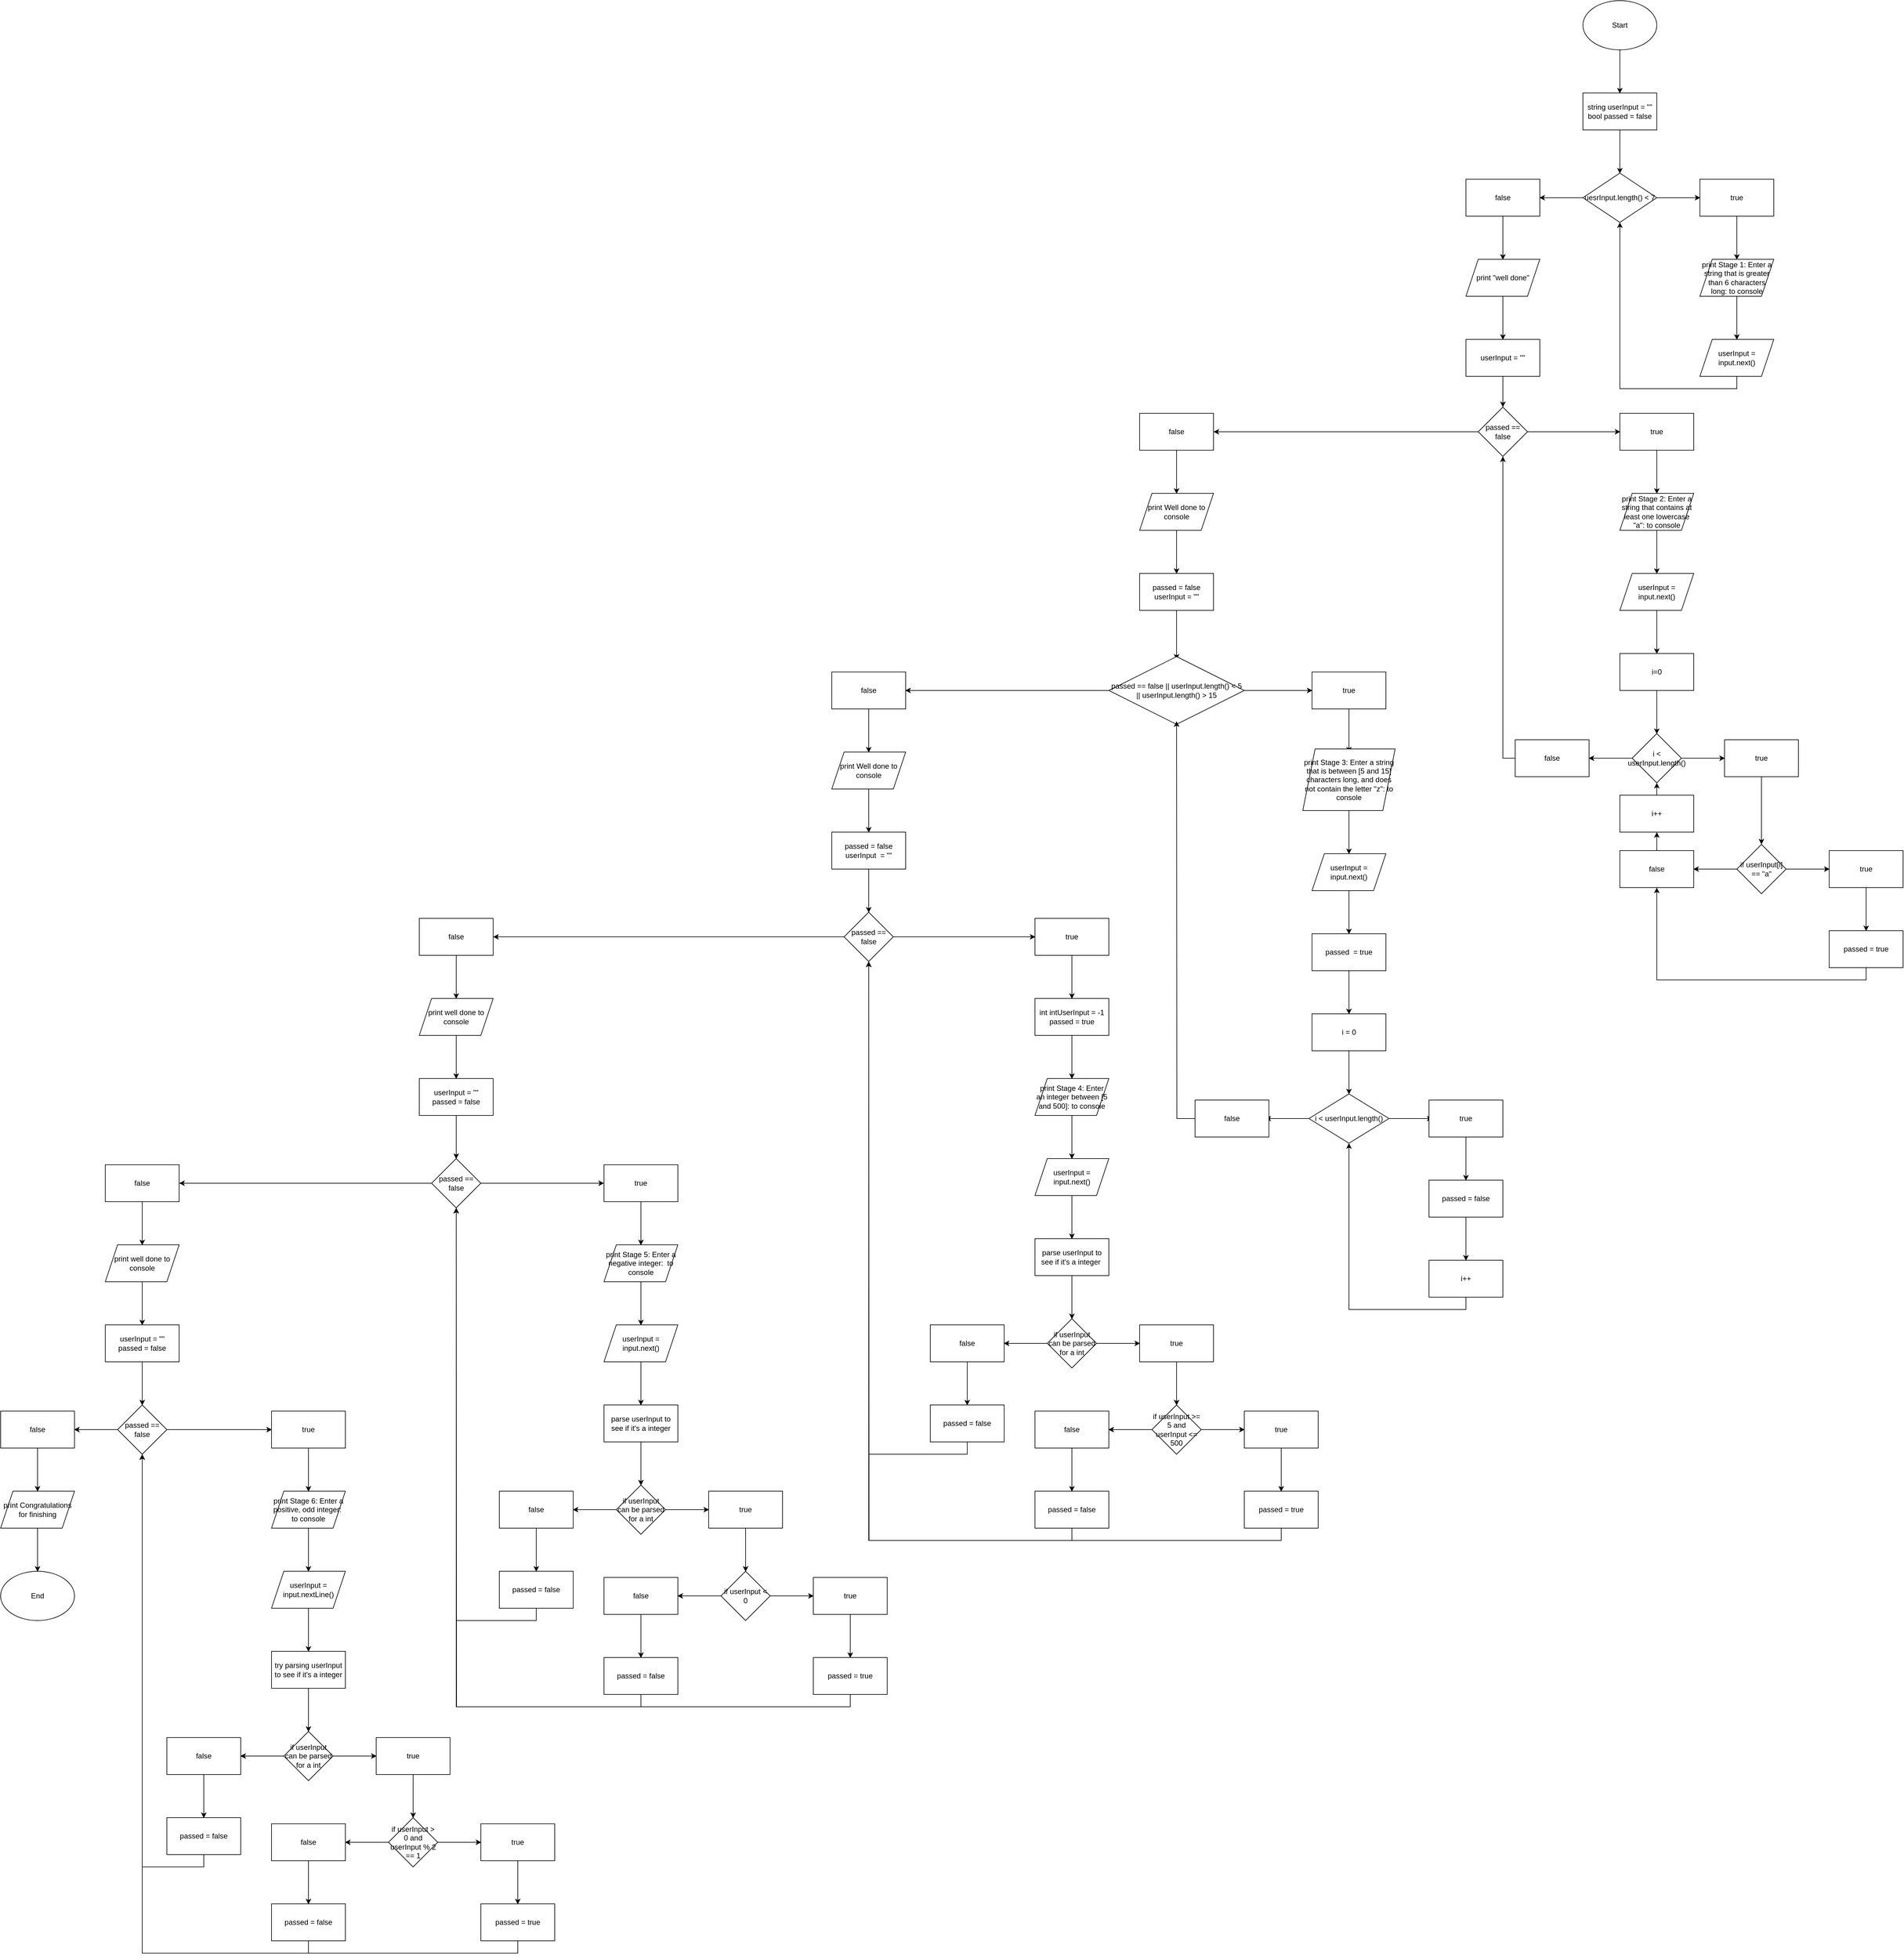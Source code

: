 <mxfile version="21.6.8" type="google">
  <diagram name="Page-1" id="X7CDwgtsH9KzskXE4kwI">
    <mxGraphModel grid="1" page="1" gridSize="10" guides="1" tooltips="1" connect="1" arrows="1" fold="1" pageScale="1" pageWidth="3500" pageHeight="3300" math="0" shadow="0">
      <root>
        <mxCell id="0" />
        <mxCell id="1" parent="0" />
        <mxCell id="1bNX4c8lz899jI4l7512-1" value="Start" style="ellipse;whiteSpace=wrap;html=1;" vertex="1" parent="1">
          <mxGeometry x="2760" width="120" height="80" as="geometry" />
        </mxCell>
        <mxCell id="1bNX4c8lz899jI4l7512-2" value="" style="endArrow=classic;html=1;rounded=0;" edge="1" parent="1" source="1bNX4c8lz899jI4l7512-1">
          <mxGeometry width="50" height="50" relative="1" as="geometry">
            <mxPoint x="2820" y="130" as="sourcePoint" />
            <mxPoint x="2820" y="150.711" as="targetPoint" />
          </mxGeometry>
        </mxCell>
        <mxCell id="1bNX4c8lz899jI4l7512-3" value="string userInput = &quot;&quot;&lt;br&gt;bool passed = false" style="rounded=0;whiteSpace=wrap;html=1;" vertex="1" parent="1">
          <mxGeometry x="2760" y="150" width="120" height="60" as="geometry" />
        </mxCell>
        <mxCell id="1bNX4c8lz899jI4l7512-4" value="" style="endArrow=classic;html=1;rounded=0;" edge="1" parent="1" source="1bNX4c8lz899jI4l7512-3">
          <mxGeometry width="50" height="50" relative="1" as="geometry">
            <mxPoint x="2820" y="260" as="sourcePoint" />
            <mxPoint x="2820" y="280.711" as="targetPoint" />
          </mxGeometry>
        </mxCell>
        <mxCell id="1bNX4c8lz899jI4l7512-5" value="uesrInput.length() &amp;lt; 7" style="rhombus;whiteSpace=wrap;html=1;" vertex="1" parent="1">
          <mxGeometry x="2760" y="280" width="120" height="80" as="geometry" />
        </mxCell>
        <mxCell id="1bNX4c8lz899jI4l7512-6" value="" style="endArrow=classic;html=1;rounded=0;" edge="1" parent="1" source="1bNX4c8lz899jI4l7512-5">
          <mxGeometry width="50" height="50" relative="1" as="geometry">
            <mxPoint x="2880" y="370" as="sourcePoint" />
            <mxPoint x="2950.711" y="320" as="targetPoint" />
          </mxGeometry>
        </mxCell>
        <mxCell id="1bNX4c8lz899jI4l7512-7" value="true" style="rounded=0;whiteSpace=wrap;html=1;" vertex="1" parent="1">
          <mxGeometry x="2950" y="290" width="120" height="60" as="geometry" />
        </mxCell>
        <mxCell id="1bNX4c8lz899jI4l7512-8" value="" style="endArrow=classic;html=1;rounded=0;" edge="1" parent="1" source="1bNX4c8lz899jI4l7512-7">
          <mxGeometry width="50" height="50" relative="1" as="geometry">
            <mxPoint x="3010" y="400" as="sourcePoint" />
            <mxPoint x="3010" y="420.711" as="targetPoint" />
          </mxGeometry>
        </mxCell>
        <mxCell id="1bNX4c8lz899jI4l7512-10" value="print&amp;nbsp;Stage 1: Enter a string that is greater than 6 characters long: to console" style="shape=parallelogram;perimeter=parallelogramPerimeter;whiteSpace=wrap;html=1;fixedSize=1;" vertex="1" parent="1">
          <mxGeometry x="2950" y="420" width="120" height="60" as="geometry" />
        </mxCell>
        <mxCell id="1bNX4c8lz899jI4l7512-11" value="" style="endArrow=classic;html=1;rounded=0;" edge="1" parent="1" source="1bNX4c8lz899jI4l7512-10">
          <mxGeometry width="50" height="50" relative="1" as="geometry">
            <mxPoint x="3010" y="530" as="sourcePoint" />
            <mxPoint x="3010" y="550.711" as="targetPoint" />
          </mxGeometry>
        </mxCell>
        <mxCell id="1bNX4c8lz899jI4l7512-13" style="edgeStyle=orthogonalEdgeStyle;rounded=0;orthogonalLoop=1;jettySize=auto;html=1;exitX=0.5;exitY=1;exitDx=0;exitDy=0;entryX=0.5;entryY=1;entryDx=0;entryDy=0;" edge="1" parent="1" source="1bNX4c8lz899jI4l7512-12" target="1bNX4c8lz899jI4l7512-5">
          <mxGeometry relative="1" as="geometry" />
        </mxCell>
        <mxCell id="1bNX4c8lz899jI4l7512-12" value="userInput = input.next()" style="rounded=0;whiteSpace=wrap;html=1;shape=parallelogram;perimeter=parallelogramPerimeter;fixedSize=1;" vertex="1" parent="1">
          <mxGeometry x="2950" y="550" width="120" height="60" as="geometry" />
        </mxCell>
        <mxCell id="1bNX4c8lz899jI4l7512-14" value="" style="endArrow=classic;html=1;rounded=0;" edge="1" parent="1" source="1bNX4c8lz899jI4l7512-5">
          <mxGeometry width="50" height="50" relative="1" as="geometry">
            <mxPoint x="2689.289" y="370" as="sourcePoint" />
            <mxPoint x="2689.289" y="320" as="targetPoint" />
          </mxGeometry>
        </mxCell>
        <mxCell id="1bNX4c8lz899jI4l7512-15" value="false" style="rounded=0;whiteSpace=wrap;html=1;" vertex="1" parent="1">
          <mxGeometry x="2570" y="290" width="120" height="60" as="geometry" />
        </mxCell>
        <mxCell id="1bNX4c8lz899jI4l7512-16" value="" style="endArrow=classic;html=1;rounded=0;" edge="1" parent="1" source="1bNX4c8lz899jI4l7512-15">
          <mxGeometry width="50" height="50" relative="1" as="geometry">
            <mxPoint x="2630" y="400" as="sourcePoint" />
            <mxPoint x="2630" y="420.711" as="targetPoint" />
          </mxGeometry>
        </mxCell>
        <mxCell id="1bNX4c8lz899jI4l7512-17" value="print &quot;well done&quot;" style="shape=parallelogram;perimeter=parallelogramPerimeter;whiteSpace=wrap;html=1;fixedSize=1;" vertex="1" parent="1">
          <mxGeometry x="2570" y="420" width="120" height="60" as="geometry" />
        </mxCell>
        <mxCell id="1bNX4c8lz899jI4l7512-18" value="" style="endArrow=classic;html=1;rounded=0;entryX=0.5;entryY=0;entryDx=0;entryDy=0;" edge="1" parent="1" target="1bNX4c8lz899jI4l7512-19">
          <mxGeometry width="50" height="50" relative="1" as="geometry">
            <mxPoint x="2630" y="580" as="sourcePoint" />
            <mxPoint x="2630" y="550.711" as="targetPoint" />
          </mxGeometry>
        </mxCell>
        <mxCell id="1bNX4c8lz899jI4l7512-19" value="passed == false" style="rhombus;whiteSpace=wrap;html=1;" vertex="1" parent="1">
          <mxGeometry x="2590" y="660" width="80" height="80" as="geometry" />
        </mxCell>
        <mxCell id="1bNX4c8lz899jI4l7512-20" value="" style="endArrow=classic;html=1;rounded=0;exitX=1;exitY=0.5;exitDx=0;exitDy=0;" edge="1" parent="1" source="1bNX4c8lz899jI4l7512-19">
          <mxGeometry width="50" height="50" relative="1" as="geometry">
            <mxPoint x="2750" y="700" as="sourcePoint" />
            <mxPoint x="2820.711" y="700" as="targetPoint" />
          </mxGeometry>
        </mxCell>
        <mxCell id="1bNX4c8lz899jI4l7512-21" value="true" style="rounded=0;whiteSpace=wrap;html=1;" vertex="1" parent="1">
          <mxGeometry x="2820" y="670" width="120" height="60" as="geometry" />
        </mxCell>
        <mxCell id="1bNX4c8lz899jI4l7512-22" value="" style="endArrow=classic;html=1;rounded=0;" edge="1" parent="1" source="1bNX4c8lz899jI4l7512-21">
          <mxGeometry width="50" height="50" relative="1" as="geometry">
            <mxPoint x="2880" y="780" as="sourcePoint" />
            <mxPoint x="2880" y="800.711" as="targetPoint" />
          </mxGeometry>
        </mxCell>
        <mxCell id="1bNX4c8lz899jI4l7512-23" value="print&amp;nbsp;Stage 2: Enter a string that contains at least one lowercase &quot;a&quot;: to console" style="shape=parallelogram;perimeter=parallelogramPerimeter;whiteSpace=wrap;html=1;fixedSize=1;" vertex="1" parent="1">
          <mxGeometry x="2820" y="800" width="120" height="60" as="geometry" />
        </mxCell>
        <mxCell id="1bNX4c8lz899jI4l7512-24" value="" style="endArrow=classic;html=1;rounded=0;" edge="1" parent="1" source="1bNX4c8lz899jI4l7512-23">
          <mxGeometry width="50" height="50" relative="1" as="geometry">
            <mxPoint x="2880" y="910" as="sourcePoint" />
            <mxPoint x="2880" y="930.711" as="targetPoint" />
          </mxGeometry>
        </mxCell>
        <mxCell id="1bNX4c8lz899jI4l7512-25" value="userInput = input.next()" style="rounded=0;whiteSpace=wrap;html=1;shape=parallelogram;perimeter=parallelogramPerimeter;fixedSize=1;" vertex="1" parent="1">
          <mxGeometry x="2820" y="930" width="120" height="60" as="geometry" />
        </mxCell>
        <mxCell id="1bNX4c8lz899jI4l7512-26" value="" style="endArrow=classic;html=1;rounded=0;" edge="1" parent="1" source="1bNX4c8lz899jI4l7512-25">
          <mxGeometry width="50" height="50" relative="1" as="geometry">
            <mxPoint x="2880" y="1040" as="sourcePoint" />
            <mxPoint x="2880" y="1060.711" as="targetPoint" />
          </mxGeometry>
        </mxCell>
        <mxCell id="1bNX4c8lz899jI4l7512-27" value="i &amp;lt; userInput.length()" style="rhombus;whiteSpace=wrap;html=1;" vertex="1" parent="1">
          <mxGeometry x="2840" y="1190" width="80" height="80" as="geometry" />
        </mxCell>
        <mxCell id="1bNX4c8lz899jI4l7512-28" value="i=0" style="rounded=0;whiteSpace=wrap;html=1;" vertex="1" parent="1">
          <mxGeometry x="2820" y="1060" width="120" height="60" as="geometry" />
        </mxCell>
        <mxCell id="1bNX4c8lz899jI4l7512-30" value="" style="endArrow=classic;html=1;rounded=0;" edge="1" parent="1" source="1bNX4c8lz899jI4l7512-28">
          <mxGeometry width="50" height="50" relative="1" as="geometry">
            <mxPoint x="2880" y="1170" as="sourcePoint" />
            <mxPoint x="2880" y="1190.711" as="targetPoint" />
          </mxGeometry>
        </mxCell>
        <mxCell id="1bNX4c8lz899jI4l7512-31" value="" style="endArrow=classic;html=1;rounded=0;" edge="1" parent="1" source="1bNX4c8lz899jI4l7512-27">
          <mxGeometry width="50" height="50" relative="1" as="geometry">
            <mxPoint x="2920" y="1280" as="sourcePoint" />
            <mxPoint x="2990.711" y="1230" as="targetPoint" />
          </mxGeometry>
        </mxCell>
        <mxCell id="1bNX4c8lz899jI4l7512-32" value="true" style="rounded=0;whiteSpace=wrap;html=1;" vertex="1" parent="1">
          <mxGeometry x="2990" y="1200" width="120" height="60" as="geometry" />
        </mxCell>
        <mxCell id="1bNX4c8lz899jI4l7512-33" value="" style="endArrow=classic;html=1;rounded=0;entryX=0.5;entryY=0;entryDx=0;entryDy=0;" edge="1" parent="1" source="1bNX4c8lz899jI4l7512-32" target="1bNX4c8lz899jI4l7512-34">
          <mxGeometry width="50" height="50" relative="1" as="geometry">
            <mxPoint x="3050" y="1310" as="sourcePoint" />
            <mxPoint x="3050" y="1330.711" as="targetPoint" />
          </mxGeometry>
        </mxCell>
        <mxCell id="1bNX4c8lz899jI4l7512-34" value="if userInput[i] == &quot;a&quot;" style="rhombus;whiteSpace=wrap;html=1;" vertex="1" parent="1">
          <mxGeometry x="3010" y="1370" width="80" height="80" as="geometry" />
        </mxCell>
        <mxCell id="1bNX4c8lz899jI4l7512-35" value="" style="endArrow=classic;html=1;rounded=0;" edge="1" parent="1" source="1bNX4c8lz899jI4l7512-34">
          <mxGeometry width="50" height="50" relative="1" as="geometry">
            <mxPoint x="3090" y="1460" as="sourcePoint" />
            <mxPoint x="3160.711" y="1410" as="targetPoint" />
          </mxGeometry>
        </mxCell>
        <mxCell id="1bNX4c8lz899jI4l7512-36" value="true" style="rounded=0;whiteSpace=wrap;html=1;" vertex="1" parent="1">
          <mxGeometry x="3160" y="1380" width="120" height="60" as="geometry" />
        </mxCell>
        <mxCell id="1bNX4c8lz899jI4l7512-37" value="" style="endArrow=classic;html=1;rounded=0;" edge="1" parent="1" source="1bNX4c8lz899jI4l7512-36">
          <mxGeometry width="50" height="50" relative="1" as="geometry">
            <mxPoint x="3220" y="1490" as="sourcePoint" />
            <mxPoint x="3220" y="1510.711" as="targetPoint" />
          </mxGeometry>
        </mxCell>
        <mxCell id="1bNX4c8lz899jI4l7512-44" style="edgeStyle=orthogonalEdgeStyle;rounded=0;orthogonalLoop=1;jettySize=auto;html=1;exitX=0.5;exitY=1;exitDx=0;exitDy=0;entryX=0.5;entryY=1;entryDx=0;entryDy=0;" edge="1" parent="1" source="1bNX4c8lz899jI4l7512-38" target="1bNX4c8lz899jI4l7512-40">
          <mxGeometry relative="1" as="geometry" />
        </mxCell>
        <mxCell id="1bNX4c8lz899jI4l7512-38" value="passed = true" style="rounded=0;whiteSpace=wrap;html=1;" vertex="1" parent="1">
          <mxGeometry x="3160" y="1510" width="120" height="60" as="geometry" />
        </mxCell>
        <mxCell id="1bNX4c8lz899jI4l7512-39" value="" style="endArrow=classic;html=1;rounded=0;" edge="1" parent="1" source="1bNX4c8lz899jI4l7512-34">
          <mxGeometry width="50" height="50" relative="1" as="geometry">
            <mxPoint x="2939.289" y="1460" as="sourcePoint" />
            <mxPoint x="2939.289" y="1410" as="targetPoint" />
          </mxGeometry>
        </mxCell>
        <mxCell id="1bNX4c8lz899jI4l7512-42" style="edgeStyle=orthogonalEdgeStyle;rounded=0;orthogonalLoop=1;jettySize=auto;html=1;exitX=0.5;exitY=0;exitDx=0;exitDy=0;entryX=0.5;entryY=1;entryDx=0;entryDy=0;" edge="1" parent="1" source="1bNX4c8lz899jI4l7512-40" target="1bNX4c8lz899jI4l7512-41">
          <mxGeometry relative="1" as="geometry">
            <mxPoint x="2880" y="1360" as="targetPoint" />
          </mxGeometry>
        </mxCell>
        <mxCell id="1bNX4c8lz899jI4l7512-40" value="false" style="rounded=0;whiteSpace=wrap;html=1;" vertex="1" parent="1">
          <mxGeometry x="2820" y="1380" width="120" height="60" as="geometry" />
        </mxCell>
        <mxCell id="1bNX4c8lz899jI4l7512-43" style="edgeStyle=orthogonalEdgeStyle;rounded=0;orthogonalLoop=1;jettySize=auto;html=1;exitX=0.5;exitY=0;exitDx=0;exitDy=0;entryX=0.5;entryY=1;entryDx=0;entryDy=0;" edge="1" parent="1" source="1bNX4c8lz899jI4l7512-41" target="1bNX4c8lz899jI4l7512-27">
          <mxGeometry relative="1" as="geometry" />
        </mxCell>
        <mxCell id="1bNX4c8lz899jI4l7512-41" value="i++" style="rounded=0;whiteSpace=wrap;html=1;" vertex="1" parent="1">
          <mxGeometry x="2820" y="1290" width="120" height="60" as="geometry" />
        </mxCell>
        <mxCell id="1bNX4c8lz899jI4l7512-45" value="" style="endArrow=classic;html=1;rounded=0;" edge="1" parent="1" source="1bNX4c8lz899jI4l7512-27">
          <mxGeometry width="50" height="50" relative="1" as="geometry">
            <mxPoint x="2769.289" y="1280" as="sourcePoint" />
            <mxPoint x="2769.289" y="1230" as="targetPoint" />
          </mxGeometry>
        </mxCell>
        <mxCell id="1bNX4c8lz899jI4l7512-47" style="edgeStyle=orthogonalEdgeStyle;rounded=0;orthogonalLoop=1;jettySize=auto;html=1;exitX=0;exitY=0.5;exitDx=0;exitDy=0;entryX=0.5;entryY=1;entryDx=0;entryDy=0;" edge="1" parent="1" source="1bNX4c8lz899jI4l7512-46" target="1bNX4c8lz899jI4l7512-19">
          <mxGeometry relative="1" as="geometry" />
        </mxCell>
        <mxCell id="1bNX4c8lz899jI4l7512-46" value="false" style="rounded=0;whiteSpace=wrap;html=1;" vertex="1" parent="1">
          <mxGeometry x="2650" y="1200" width="120" height="60" as="geometry" />
        </mxCell>
        <mxCell id="1bNX4c8lz899jI4l7512-48" value="" style="endArrow=classic;html=1;rounded=0;entryX=1;entryY=0.5;entryDx=0;entryDy=0;" edge="1" parent="1" source="1bNX4c8lz899jI4l7512-19" target="1bNX4c8lz899jI4l7512-49">
          <mxGeometry width="50" height="50" relative="1" as="geometry">
            <mxPoint x="2519.289" y="750" as="sourcePoint" />
            <mxPoint x="2519.289" y="700" as="targetPoint" />
          </mxGeometry>
        </mxCell>
        <mxCell id="1bNX4c8lz899jI4l7512-49" value="false" style="rounded=0;whiteSpace=wrap;html=1;" vertex="1" parent="1">
          <mxGeometry x="2040" y="670" width="120" height="60" as="geometry" />
        </mxCell>
        <mxCell id="1bNX4c8lz899jI4l7512-50" value="" style="endArrow=classic;html=1;rounded=0;" edge="1" parent="1" source="1bNX4c8lz899jI4l7512-49">
          <mxGeometry width="50" height="50" relative="1" as="geometry">
            <mxPoint x="2100" y="780" as="sourcePoint" />
            <mxPoint x="2100" y="800.711" as="targetPoint" />
          </mxGeometry>
        </mxCell>
        <mxCell id="1bNX4c8lz899jI4l7512-51" value="print Well done to console" style="shape=parallelogram;perimeter=parallelogramPerimeter;whiteSpace=wrap;html=1;fixedSize=1;" vertex="1" parent="1">
          <mxGeometry x="2040" y="800" width="120" height="60" as="geometry" />
        </mxCell>
        <mxCell id="1bNX4c8lz899jI4l7512-53" value="" style="endArrow=classic;html=1;rounded=0;" edge="1" parent="1" source="1bNX4c8lz899jI4l7512-51">
          <mxGeometry width="50" height="50" relative="1" as="geometry">
            <mxPoint x="2100" y="910" as="sourcePoint" />
            <mxPoint x="2100" y="930.711" as="targetPoint" />
          </mxGeometry>
        </mxCell>
        <mxCell id="1bNX4c8lz899jI4l7512-54" value="passed = false&lt;br&gt;userInput = &quot;&quot;" style="rounded=0;whiteSpace=wrap;html=1;" vertex="1" parent="1">
          <mxGeometry x="2040" y="930" width="120" height="60" as="geometry" />
        </mxCell>
        <mxCell id="1bNX4c8lz899jI4l7512-58" value="" style="endArrow=classic;html=1;rounded=0;" edge="1" parent="1" source="1bNX4c8lz899jI4l7512-17">
          <mxGeometry width="50" height="50" relative="1" as="geometry">
            <mxPoint x="2630" y="530" as="sourcePoint" />
            <mxPoint x="2630" y="550.711" as="targetPoint" />
          </mxGeometry>
        </mxCell>
        <mxCell id="1bNX4c8lz899jI4l7512-59" value="userInput = &quot;&quot;" style="rounded=0;whiteSpace=wrap;html=1;" vertex="1" parent="1">
          <mxGeometry x="2570" y="550" width="120" height="60" as="geometry" />
        </mxCell>
        <mxCell id="1bNX4c8lz899jI4l7512-61" value="" style="endArrow=classic;html=1;rounded=0;entryX=0.5;entryY=0.045;entryDx=0;entryDy=0;entryPerimeter=0;" edge="1" parent="1" source="1bNX4c8lz899jI4l7512-54" target="1bNX4c8lz899jI4l7512-62">
          <mxGeometry width="50" height="50" relative="1" as="geometry">
            <mxPoint x="2100" y="1040" as="sourcePoint" />
            <mxPoint x="2100" y="1060.711" as="targetPoint" />
          </mxGeometry>
        </mxCell>
        <mxCell id="1bNX4c8lz899jI4l7512-62" value="passed == false || userInput.length() &amp;lt; 5 || userInput.length() &amp;gt; 15" style="rhombus;whiteSpace=wrap;html=1;" vertex="1" parent="1">
          <mxGeometry x="1990" y="1065" width="220" height="110" as="geometry" />
        </mxCell>
        <mxCell id="1bNX4c8lz899jI4l7512-63" value="" style="endArrow=classic;html=1;rounded=0;" edge="1" parent="1">
          <mxGeometry width="50" height="50" relative="1" as="geometry">
            <mxPoint x="2210" y="1120" as="sourcePoint" />
            <mxPoint x="2320.711" y="1120" as="targetPoint" />
          </mxGeometry>
        </mxCell>
        <mxCell id="1bNX4c8lz899jI4l7512-64" value="true" style="rounded=0;whiteSpace=wrap;html=1;" vertex="1" parent="1">
          <mxGeometry x="2320" y="1090" width="120" height="60" as="geometry" />
        </mxCell>
        <mxCell id="1bNX4c8lz899jI4l7512-66" value="" style="endArrow=classic;html=1;rounded=0;" edge="1" parent="1" source="1bNX4c8lz899jI4l7512-64">
          <mxGeometry width="50" height="50" relative="1" as="geometry">
            <mxPoint x="2380" y="1200" as="sourcePoint" />
            <mxPoint x="2380" y="1220.711" as="targetPoint" />
          </mxGeometry>
        </mxCell>
        <mxCell id="1bNX4c8lz899jI4l7512-67" value="print&amp;nbsp;Stage 3: Enter a string that is between [5 and 15] characters long, and does not contain the letter &quot;z&quot;: to console" style="shape=parallelogram;perimeter=parallelogramPerimeter;whiteSpace=wrap;html=1;fixedSize=1;" vertex="1" parent="1">
          <mxGeometry x="2305" y="1215" width="150" height="100" as="geometry" />
        </mxCell>
        <mxCell id="1bNX4c8lz899jI4l7512-68" value="" style="endArrow=classic;html=1;rounded=0;" edge="1" parent="1" source="1bNX4c8lz899jI4l7512-67">
          <mxGeometry width="50" height="50" relative="1" as="geometry">
            <mxPoint x="2380" y="1365" as="sourcePoint" />
            <mxPoint x="2380" y="1385.711" as="targetPoint" />
          </mxGeometry>
        </mxCell>
        <mxCell id="1bNX4c8lz899jI4l7512-70" value="userInput = input.next()" style="shape=parallelogram;perimeter=parallelogramPerimeter;whiteSpace=wrap;html=1;fixedSize=1;" vertex="1" parent="1">
          <mxGeometry x="2320" y="1385" width="120" height="60" as="geometry" />
        </mxCell>
        <mxCell id="1bNX4c8lz899jI4l7512-71" value="" style="endArrow=classic;html=1;rounded=0;" edge="1" parent="1" source="1bNX4c8lz899jI4l7512-70">
          <mxGeometry width="50" height="50" relative="1" as="geometry">
            <mxPoint x="2380" y="1495" as="sourcePoint" />
            <mxPoint x="2380" y="1515.711" as="targetPoint" />
          </mxGeometry>
        </mxCell>
        <mxCell id="1bNX4c8lz899jI4l7512-72" value="i = 0" style="rounded=0;whiteSpace=wrap;html=1;" vertex="1" parent="1">
          <mxGeometry x="2320" y="1645" width="120" height="60" as="geometry" />
        </mxCell>
        <mxCell id="1bNX4c8lz899jI4l7512-73" value="" style="endArrow=classic;html=1;rounded=0;" edge="1" parent="1" source="1bNX4c8lz899jI4l7512-72">
          <mxGeometry width="50" height="50" relative="1" as="geometry">
            <mxPoint x="2380" y="1755" as="sourcePoint" />
            <mxPoint x="2380" y="1775.711" as="targetPoint" />
          </mxGeometry>
        </mxCell>
        <mxCell id="1bNX4c8lz899jI4l7512-74" value="i &amp;lt; userInput.length()" style="rhombus;whiteSpace=wrap;html=1;" vertex="1" parent="1">
          <mxGeometry x="2315" y="1775" width="130" height="80" as="geometry" />
        </mxCell>
        <mxCell id="1bNX4c8lz899jI4l7512-75" value="passed&amp;nbsp; = true" style="rounded=0;whiteSpace=wrap;html=1;" vertex="1" parent="1">
          <mxGeometry x="2320" y="1515" width="120" height="60" as="geometry" />
        </mxCell>
        <mxCell id="1bNX4c8lz899jI4l7512-76" value="" style="endArrow=classic;html=1;rounded=0;" edge="1" parent="1" source="1bNX4c8lz899jI4l7512-75">
          <mxGeometry width="50" height="50" relative="1" as="geometry">
            <mxPoint x="2380" y="1625" as="sourcePoint" />
            <mxPoint x="2380" y="1645.711" as="targetPoint" />
          </mxGeometry>
        </mxCell>
        <mxCell id="1bNX4c8lz899jI4l7512-77" value="" style="endArrow=classic;html=1;rounded=0;" edge="1" parent="1" source="1bNX4c8lz899jI4l7512-74">
          <mxGeometry width="50" height="50" relative="1" as="geometry">
            <mxPoint x="2445" y="1865" as="sourcePoint" />
            <mxPoint x="2515.711" y="1815" as="targetPoint" />
          </mxGeometry>
        </mxCell>
        <mxCell id="1bNX4c8lz899jI4l7512-78" value="true" style="rounded=0;whiteSpace=wrap;html=1;" vertex="1" parent="1">
          <mxGeometry x="2510" y="1785" width="120" height="60" as="geometry" />
        </mxCell>
        <mxCell id="1bNX4c8lz899jI4l7512-79" value="" style="endArrow=classic;html=1;rounded=0;" edge="1" parent="1" source="1bNX4c8lz899jI4l7512-78">
          <mxGeometry width="50" height="50" relative="1" as="geometry">
            <mxPoint x="2570" y="1895" as="sourcePoint" />
            <mxPoint x="2570" y="1915.711" as="targetPoint" />
          </mxGeometry>
        </mxCell>
        <mxCell id="1bNX4c8lz899jI4l7512-80" value="passed = false" style="rounded=0;whiteSpace=wrap;html=1;" vertex="1" parent="1">
          <mxGeometry x="2510" y="1915" width="120" height="60" as="geometry" />
        </mxCell>
        <mxCell id="1bNX4c8lz899jI4l7512-81" value="" style="endArrow=classic;html=1;rounded=0;" edge="1" parent="1" source="1bNX4c8lz899jI4l7512-80">
          <mxGeometry width="50" height="50" relative="1" as="geometry">
            <mxPoint x="2570" y="2025" as="sourcePoint" />
            <mxPoint x="2570" y="2045.711" as="targetPoint" />
          </mxGeometry>
        </mxCell>
        <mxCell id="1bNX4c8lz899jI4l7512-83" style="edgeStyle=orthogonalEdgeStyle;rounded=0;orthogonalLoop=1;jettySize=auto;html=1;exitX=0.5;exitY=1;exitDx=0;exitDy=0;entryX=0.5;entryY=1;entryDx=0;entryDy=0;" edge="1" parent="1" source="1bNX4c8lz899jI4l7512-82" target="1bNX4c8lz899jI4l7512-74">
          <mxGeometry relative="1" as="geometry" />
        </mxCell>
        <mxCell id="1bNX4c8lz899jI4l7512-82" value="i++" style="rounded=0;whiteSpace=wrap;html=1;" vertex="1" parent="1">
          <mxGeometry x="2510" y="2045" width="120" height="60" as="geometry" />
        </mxCell>
        <mxCell id="1bNX4c8lz899jI4l7512-84" value="" style="endArrow=classic;html=1;rounded=0;" edge="1" parent="1" source="1bNX4c8lz899jI4l7512-74">
          <mxGeometry width="50" height="50" relative="1" as="geometry">
            <mxPoint x="2244.289" y="1865" as="sourcePoint" />
            <mxPoint x="2244.289" y="1815" as="targetPoint" />
          </mxGeometry>
        </mxCell>
        <mxCell id="1bNX4c8lz899jI4l7512-87" style="edgeStyle=orthogonalEdgeStyle;rounded=0;orthogonalLoop=1;jettySize=auto;html=1;exitX=0;exitY=0.5;exitDx=0;exitDy=0;entryX=0.5;entryY=1;entryDx=0;entryDy=0;" edge="1" parent="1" source="1bNX4c8lz899jI4l7512-85">
          <mxGeometry relative="1" as="geometry">
            <mxPoint x="2100" y="1170" as="targetPoint" />
          </mxGeometry>
        </mxCell>
        <mxCell id="1bNX4c8lz899jI4l7512-85" value="false" style="rounded=0;whiteSpace=wrap;html=1;" vertex="1" parent="1">
          <mxGeometry x="2130" y="1785" width="120" height="60" as="geometry" />
        </mxCell>
        <mxCell id="1bNX4c8lz899jI4l7512-88" value="" style="endArrow=classic;html=1;rounded=0;exitX=0;exitY=0.5;exitDx=0;exitDy=0;" edge="1" parent="1" source="1bNX4c8lz899jI4l7512-62">
          <mxGeometry width="50" height="50" relative="1" as="geometry">
            <mxPoint x="1790" y="1120" as="sourcePoint" />
            <mxPoint x="1659.289" y="1120" as="targetPoint" />
          </mxGeometry>
        </mxCell>
        <mxCell id="1bNX4c8lz899jI4l7512-89" value="false" style="rounded=0;whiteSpace=wrap;html=1;" vertex="1" parent="1">
          <mxGeometry x="1540" y="1090" width="120" height="60" as="geometry" />
        </mxCell>
        <mxCell id="1bNX4c8lz899jI4l7512-90" value="" style="endArrow=classic;html=1;rounded=0;" edge="1" parent="1" source="1bNX4c8lz899jI4l7512-89">
          <mxGeometry width="50" height="50" relative="1" as="geometry">
            <mxPoint x="1600" y="1200" as="sourcePoint" />
            <mxPoint x="1600" y="1220.711" as="targetPoint" />
          </mxGeometry>
        </mxCell>
        <mxCell id="1bNX4c8lz899jI4l7512-91" value="print Well done to console" style="rounded=0;whiteSpace=wrap;html=1;shape=parallelogram;perimeter=parallelogramPerimeter;fixedSize=1;" vertex="1" parent="1">
          <mxGeometry x="1540" y="1220" width="120" height="60" as="geometry" />
        </mxCell>
        <mxCell id="1bNX4c8lz899jI4l7512-92" value="" style="endArrow=classic;html=1;rounded=0;" edge="1" parent="1" source="1bNX4c8lz899jI4l7512-91">
          <mxGeometry width="50" height="50" relative="1" as="geometry">
            <mxPoint x="1600" y="1330" as="sourcePoint" />
            <mxPoint x="1600" y="1350.711" as="targetPoint" />
          </mxGeometry>
        </mxCell>
        <mxCell id="1bNX4c8lz899jI4l7512-93" value="passed = false&lt;br&gt;userInput&amp;nbsp; = &quot;&quot;" style="rounded=0;whiteSpace=wrap;html=1;" vertex="1" parent="1">
          <mxGeometry x="1540" y="1350" width="120" height="60" as="geometry" />
        </mxCell>
        <mxCell id="1bNX4c8lz899jI4l7512-94" value="" style="endArrow=classic;html=1;rounded=0;" edge="1" parent="1" source="1bNX4c8lz899jI4l7512-93">
          <mxGeometry width="50" height="50" relative="1" as="geometry">
            <mxPoint x="1600" y="1460" as="sourcePoint" />
            <mxPoint x="1600" y="1480.711" as="targetPoint" />
          </mxGeometry>
        </mxCell>
        <mxCell id="1bNX4c8lz899jI4l7512-95" value="passed == false" style="rhombus;whiteSpace=wrap;html=1;" vertex="1" parent="1">
          <mxGeometry x="1560" y="1480" width="80" height="80" as="geometry" />
        </mxCell>
        <mxCell id="1bNX4c8lz899jI4l7512-96" value="" style="endArrow=classic;html=1;rounded=0;exitX=1;exitY=0.5;exitDx=0;exitDy=0;" edge="1" parent="1" source="1bNX4c8lz899jI4l7512-95">
          <mxGeometry width="50" height="50" relative="1" as="geometry">
            <mxPoint x="1800" y="1520" as="sourcePoint" />
            <mxPoint x="1870.711" y="1520" as="targetPoint" />
          </mxGeometry>
        </mxCell>
        <mxCell id="1bNX4c8lz899jI4l7512-97" value="true" style="rounded=0;whiteSpace=wrap;html=1;" vertex="1" parent="1">
          <mxGeometry x="1870" y="1490" width="120" height="60" as="geometry" />
        </mxCell>
        <mxCell id="1bNX4c8lz899jI4l7512-98" value="" style="endArrow=classic;html=1;rounded=0;" edge="1" parent="1" source="1bNX4c8lz899jI4l7512-97">
          <mxGeometry width="50" height="50" relative="1" as="geometry">
            <mxPoint x="1930" y="1600" as="sourcePoint" />
            <mxPoint x="1930" y="1620.711" as="targetPoint" />
          </mxGeometry>
        </mxCell>
        <mxCell id="1bNX4c8lz899jI4l7512-99" value="int intUserInput = -1&lt;br&gt;passed = true" style="rounded=0;whiteSpace=wrap;html=1;" vertex="1" parent="1">
          <mxGeometry x="1870" y="1620" width="120" height="60" as="geometry" />
        </mxCell>
        <mxCell id="1bNX4c8lz899jI4l7512-101" value="" style="endArrow=classic;html=1;rounded=0;" edge="1" parent="1" source="1bNX4c8lz899jI4l7512-99">
          <mxGeometry width="50" height="50" relative="1" as="geometry">
            <mxPoint x="1930" y="1730" as="sourcePoint" />
            <mxPoint x="1930" y="1750.711" as="targetPoint" />
          </mxGeometry>
        </mxCell>
        <mxCell id="1bNX4c8lz899jI4l7512-103" value="print&amp;nbsp;Stage 4: Enter an integer between [5 and 500]: to console" style="shape=parallelogram;perimeter=parallelogramPerimeter;whiteSpace=wrap;html=1;fixedSize=1;" vertex="1" parent="1">
          <mxGeometry x="1870" y="1750" width="120" height="60" as="geometry" />
        </mxCell>
        <mxCell id="1bNX4c8lz899jI4l7512-105" value="" style="endArrow=classic;html=1;rounded=0;" edge="1" parent="1" source="1bNX4c8lz899jI4l7512-103">
          <mxGeometry width="50" height="50" relative="1" as="geometry">
            <mxPoint x="1930" y="1860" as="sourcePoint" />
            <mxPoint x="1930" y="1880.711" as="targetPoint" />
          </mxGeometry>
        </mxCell>
        <mxCell id="1bNX4c8lz899jI4l7512-106" value="userInput = input.next()" style="shape=parallelogram;perimeter=parallelogramPerimeter;whiteSpace=wrap;html=1;fixedSize=1;" vertex="1" parent="1">
          <mxGeometry x="1870" y="1880" width="120" height="60" as="geometry" />
        </mxCell>
        <mxCell id="1bNX4c8lz899jI4l7512-107" value="" style="endArrow=classic;html=1;rounded=0;" edge="1" parent="1" source="1bNX4c8lz899jI4l7512-106">
          <mxGeometry width="50" height="50" relative="1" as="geometry">
            <mxPoint x="1930" y="1990" as="sourcePoint" />
            <mxPoint x="1930" y="2010.711" as="targetPoint" />
          </mxGeometry>
        </mxCell>
        <mxCell id="1bNX4c8lz899jI4l7512-108" value="parse userInput to see if it&#39;s a integer&amp;nbsp;" style="rounded=0;whiteSpace=wrap;html=1;" vertex="1" parent="1">
          <mxGeometry x="1870" y="2010" width="120" height="60" as="geometry" />
        </mxCell>
        <mxCell id="1bNX4c8lz899jI4l7512-109" value="" style="endArrow=classic;html=1;rounded=0;" edge="1" parent="1" source="1bNX4c8lz899jI4l7512-108">
          <mxGeometry width="50" height="50" relative="1" as="geometry">
            <mxPoint x="1930" y="2120" as="sourcePoint" />
            <mxPoint x="1930" y="2140.711" as="targetPoint" />
          </mxGeometry>
        </mxCell>
        <mxCell id="1bNX4c8lz899jI4l7512-110" value="if userInput can be parsed for a int" style="rhombus;whiteSpace=wrap;html=1;" vertex="1" parent="1">
          <mxGeometry x="1890" y="2140" width="80" height="80" as="geometry" />
        </mxCell>
        <mxCell id="1bNX4c8lz899jI4l7512-111" value="" style="endArrow=classic;html=1;rounded=0;" edge="1" parent="1" source="1bNX4c8lz899jI4l7512-110">
          <mxGeometry width="50" height="50" relative="1" as="geometry">
            <mxPoint x="1970" y="2230" as="sourcePoint" />
            <mxPoint x="2040.711" y="2180" as="targetPoint" />
          </mxGeometry>
        </mxCell>
        <mxCell id="1bNX4c8lz899jI4l7512-112" value="true" style="rounded=0;whiteSpace=wrap;html=1;" vertex="1" parent="1">
          <mxGeometry x="2040" y="2150" width="120" height="60" as="geometry" />
        </mxCell>
        <mxCell id="1bNX4c8lz899jI4l7512-113" value="" style="endArrow=classic;html=1;rounded=0;" edge="1" parent="1" source="1bNX4c8lz899jI4l7512-110">
          <mxGeometry width="50" height="50" relative="1" as="geometry">
            <mxPoint x="1819.289" y="2230" as="sourcePoint" />
            <mxPoint x="1819.289" y="2180" as="targetPoint" />
          </mxGeometry>
        </mxCell>
        <mxCell id="1bNX4c8lz899jI4l7512-114" value="false" style="rounded=0;whiteSpace=wrap;html=1;" vertex="1" parent="1">
          <mxGeometry x="1700" y="2150" width="120" height="60" as="geometry" />
        </mxCell>
        <mxCell id="1bNX4c8lz899jI4l7512-115" value="" style="endArrow=classic;html=1;rounded=0;" edge="1" parent="1" source="1bNX4c8lz899jI4l7512-112">
          <mxGeometry width="50" height="50" relative="1" as="geometry">
            <mxPoint x="2100" y="2260" as="sourcePoint" />
            <mxPoint x="2100" y="2280.711" as="targetPoint" />
          </mxGeometry>
        </mxCell>
        <mxCell id="1bNX4c8lz899jI4l7512-116" value="if userInput &amp;gt;= 5 and userInput &amp;lt;= 500" style="rhombus;whiteSpace=wrap;html=1;" vertex="1" parent="1">
          <mxGeometry x="2060" y="2280" width="80" height="80" as="geometry" />
        </mxCell>
        <mxCell id="1bNX4c8lz899jI4l7512-117" value="" style="endArrow=classic;html=1;rounded=0;" edge="1" parent="1" source="1bNX4c8lz899jI4l7512-116">
          <mxGeometry width="50" height="50" relative="1" as="geometry">
            <mxPoint x="2140" y="2370" as="sourcePoint" />
            <mxPoint x="2210.711" y="2320" as="targetPoint" />
          </mxGeometry>
        </mxCell>
        <mxCell id="1bNX4c8lz899jI4l7512-118" value="" style="endArrow=classic;html=1;rounded=0;" edge="1" parent="1" source="1bNX4c8lz899jI4l7512-116">
          <mxGeometry width="50" height="50" relative="1" as="geometry">
            <mxPoint x="1989.289" y="2370" as="sourcePoint" />
            <mxPoint x="1989.289" y="2320" as="targetPoint" />
          </mxGeometry>
        </mxCell>
        <mxCell id="1bNX4c8lz899jI4l7512-119" value="false" style="rounded=0;whiteSpace=wrap;html=1;" vertex="1" parent="1">
          <mxGeometry x="1870" y="2290" width="120" height="60" as="geometry" />
        </mxCell>
        <mxCell id="1bNX4c8lz899jI4l7512-120" value="true" style="rounded=0;whiteSpace=wrap;html=1;" vertex="1" parent="1">
          <mxGeometry x="2210" y="2290" width="120" height="60" as="geometry" />
        </mxCell>
        <mxCell id="1bNX4c8lz899jI4l7512-121" value="" style="endArrow=classic;html=1;rounded=0;" edge="1" parent="1" source="1bNX4c8lz899jI4l7512-120">
          <mxGeometry width="50" height="50" relative="1" as="geometry">
            <mxPoint x="2270" y="2400" as="sourcePoint" />
            <mxPoint x="2270" y="2420.711" as="targetPoint" />
          </mxGeometry>
        </mxCell>
        <mxCell id="1bNX4c8lz899jI4l7512-122" value="" style="endArrow=classic;html=1;rounded=0;" edge="1" parent="1" source="1bNX4c8lz899jI4l7512-119">
          <mxGeometry width="50" height="50" relative="1" as="geometry">
            <mxPoint x="1930" y="2400" as="sourcePoint" />
            <mxPoint x="1930" y="2420.711" as="targetPoint" />
          </mxGeometry>
        </mxCell>
        <mxCell id="1bNX4c8lz899jI4l7512-129" style="edgeStyle=orthogonalEdgeStyle;rounded=0;orthogonalLoop=1;jettySize=auto;html=1;exitX=0.5;exitY=1;exitDx=0;exitDy=0;entryX=0.5;entryY=1;entryDx=0;entryDy=0;" edge="1" parent="1" source="1bNX4c8lz899jI4l7512-123" target="1bNX4c8lz899jI4l7512-95">
          <mxGeometry relative="1" as="geometry" />
        </mxCell>
        <mxCell id="1bNX4c8lz899jI4l7512-123" value="passed = true" style="rounded=0;whiteSpace=wrap;html=1;" vertex="1" parent="1">
          <mxGeometry x="2210" y="2420" width="120" height="60" as="geometry" />
        </mxCell>
        <mxCell id="1bNX4c8lz899jI4l7512-128" style="edgeStyle=orthogonalEdgeStyle;rounded=0;orthogonalLoop=1;jettySize=auto;html=1;exitX=0.5;exitY=1;exitDx=0;exitDy=0;" edge="1" parent="1" source="1bNX4c8lz899jI4l7512-125">
          <mxGeometry relative="1" as="geometry">
            <mxPoint x="1600" y="1560" as="targetPoint" />
          </mxGeometry>
        </mxCell>
        <mxCell id="1bNX4c8lz899jI4l7512-125" value="passed = false" style="rounded=0;whiteSpace=wrap;html=1;" vertex="1" parent="1">
          <mxGeometry x="1870" y="2420" width="120" height="60" as="geometry" />
        </mxCell>
        <mxCell id="1bNX4c8lz899jI4l7512-130" value="" style="endArrow=classic;html=1;rounded=0;" edge="1" parent="1" source="1bNX4c8lz899jI4l7512-114">
          <mxGeometry width="50" height="50" relative="1" as="geometry">
            <mxPoint x="1760" y="2260" as="sourcePoint" />
            <mxPoint x="1760" y="2280.711" as="targetPoint" />
          </mxGeometry>
        </mxCell>
        <mxCell id="1bNX4c8lz899jI4l7512-132" style="edgeStyle=orthogonalEdgeStyle;rounded=0;orthogonalLoop=1;jettySize=auto;html=1;exitX=0.5;exitY=1;exitDx=0;exitDy=0;entryX=0.5;entryY=1;entryDx=0;entryDy=0;" edge="1" parent="1" source="1bNX4c8lz899jI4l7512-131" target="1bNX4c8lz899jI4l7512-95">
          <mxGeometry relative="1" as="geometry" />
        </mxCell>
        <mxCell id="1bNX4c8lz899jI4l7512-131" value="passed = false" style="rounded=0;whiteSpace=wrap;html=1;" vertex="1" parent="1">
          <mxGeometry x="1700" y="2280" width="120" height="60" as="geometry" />
        </mxCell>
        <mxCell id="1bNX4c8lz899jI4l7512-133" value="" style="endArrow=classic;html=1;rounded=0;entryX=1;entryY=0.5;entryDx=0;entryDy=0;" edge="1" parent="1" source="1bNX4c8lz899jI4l7512-95" target="1bNX4c8lz899jI4l7512-134">
          <mxGeometry width="50" height="50" relative="1" as="geometry">
            <mxPoint x="1489.289" y="1570" as="sourcePoint" />
            <mxPoint x="1489.289" y="1520" as="targetPoint" />
          </mxGeometry>
        </mxCell>
        <mxCell id="1bNX4c8lz899jI4l7512-134" value="false" style="rounded=0;whiteSpace=wrap;html=1;" vertex="1" parent="1">
          <mxGeometry x="870" y="1490" width="120" height="60" as="geometry" />
        </mxCell>
        <mxCell id="1bNX4c8lz899jI4l7512-135" value="" style="endArrow=classic;html=1;rounded=0;" edge="1" parent="1" source="1bNX4c8lz899jI4l7512-134">
          <mxGeometry width="50" height="50" relative="1" as="geometry">
            <mxPoint x="930" y="1600" as="sourcePoint" />
            <mxPoint x="930" y="1620.711" as="targetPoint" />
          </mxGeometry>
        </mxCell>
        <mxCell id="1bNX4c8lz899jI4l7512-138" value="print well done to console" style="shape=parallelogram;perimeter=parallelogramPerimeter;whiteSpace=wrap;html=1;fixedSize=1;" vertex="1" parent="1">
          <mxGeometry x="870" y="1620" width="120" height="60" as="geometry" />
        </mxCell>
        <mxCell id="1bNX4c8lz899jI4l7512-139" value="" style="endArrow=classic;html=1;rounded=0;" edge="1" parent="1" source="1bNX4c8lz899jI4l7512-138">
          <mxGeometry width="50" height="50" relative="1" as="geometry">
            <mxPoint x="930" y="1730" as="sourcePoint" />
            <mxPoint x="930" y="1750.711" as="targetPoint" />
          </mxGeometry>
        </mxCell>
        <mxCell id="1bNX4c8lz899jI4l7512-140" value="userInput = &quot;&quot;&lt;br&gt;passed = false" style="rounded=0;whiteSpace=wrap;html=1;" vertex="1" parent="1">
          <mxGeometry x="870" y="1750" width="120" height="60" as="geometry" />
        </mxCell>
        <mxCell id="1bNX4c8lz899jI4l7512-141" value="" style="endArrow=classic;html=1;rounded=0;" edge="1" parent="1" source="1bNX4c8lz899jI4l7512-140">
          <mxGeometry width="50" height="50" relative="1" as="geometry">
            <mxPoint x="930" y="1860" as="sourcePoint" />
            <mxPoint x="930" y="1880.711" as="targetPoint" />
          </mxGeometry>
        </mxCell>
        <mxCell id="1bNX4c8lz899jI4l7512-142" value="passed == false" style="rhombus;whiteSpace=wrap;html=1;" vertex="1" parent="1">
          <mxGeometry x="890" y="1880" width="80" height="80" as="geometry" />
        </mxCell>
        <mxCell id="1bNX4c8lz899jI4l7512-143" value="" style="endArrow=classic;html=1;rounded=0;entryX=0;entryY=0.5;entryDx=0;entryDy=0;" edge="1" parent="1" source="1bNX4c8lz899jI4l7512-142" target="1bNX4c8lz899jI4l7512-144">
          <mxGeometry width="50" height="50" relative="1" as="geometry">
            <mxPoint x="1100" y="1970" as="sourcePoint" />
            <mxPoint x="1170.711" y="1920" as="targetPoint" />
          </mxGeometry>
        </mxCell>
        <mxCell id="1bNX4c8lz899jI4l7512-144" value="true" style="rounded=0;whiteSpace=wrap;html=1;" vertex="1" parent="1">
          <mxGeometry x="1170" y="1890" width="120" height="60" as="geometry" />
        </mxCell>
        <mxCell id="1bNX4c8lz899jI4l7512-145" value="" style="endArrow=classic;html=1;rounded=0;" edge="1" parent="1" source="1bNX4c8lz899jI4l7512-144">
          <mxGeometry width="50" height="50" relative="1" as="geometry">
            <mxPoint x="1230" y="2000" as="sourcePoint" />
            <mxPoint x="1230" y="2020.711" as="targetPoint" />
          </mxGeometry>
        </mxCell>
        <mxCell id="1bNX4c8lz899jI4l7512-146" value="print&amp;nbsp;Stage 5: Enter a negative integer:&amp;nbsp; to console" style="shape=parallelogram;perimeter=parallelogramPerimeter;whiteSpace=wrap;html=1;fixedSize=1;" vertex="1" parent="1">
          <mxGeometry x="1170" y="2020" width="120" height="60" as="geometry" />
        </mxCell>
        <mxCell id="1bNX4c8lz899jI4l7512-148" value="" style="endArrow=classic;html=1;rounded=0;" edge="1" parent="1" source="1bNX4c8lz899jI4l7512-146">
          <mxGeometry width="50" height="50" relative="1" as="geometry">
            <mxPoint x="1230" y="2130" as="sourcePoint" />
            <mxPoint x="1230" y="2150.711" as="targetPoint" />
          </mxGeometry>
        </mxCell>
        <mxCell id="1bNX4c8lz899jI4l7512-149" value="userInput = input.next()" style="shape=parallelogram;perimeter=parallelogramPerimeter;whiteSpace=wrap;html=1;fixedSize=1;" vertex="1" parent="1">
          <mxGeometry x="1170" y="2150" width="120" height="60" as="geometry" />
        </mxCell>
        <mxCell id="1bNX4c8lz899jI4l7512-150" value="" style="endArrow=classic;html=1;rounded=0;" edge="1" parent="1" source="1bNX4c8lz899jI4l7512-149">
          <mxGeometry width="50" height="50" relative="1" as="geometry">
            <mxPoint x="1230" y="2260" as="sourcePoint" />
            <mxPoint x="1230" y="2280.711" as="targetPoint" />
          </mxGeometry>
        </mxCell>
        <mxCell id="1bNX4c8lz899jI4l7512-151" value="parse userInput to see if it&#39;s a integer" style="rounded=0;whiteSpace=wrap;html=1;" vertex="1" parent="1">
          <mxGeometry x="1170" y="2280" width="120" height="60" as="geometry" />
        </mxCell>
        <mxCell id="1bNX4c8lz899jI4l7512-152" value="" style="endArrow=classic;html=1;rounded=0;" edge="1" parent="1" source="1bNX4c8lz899jI4l7512-151">
          <mxGeometry width="50" height="50" relative="1" as="geometry">
            <mxPoint x="1230" y="2390" as="sourcePoint" />
            <mxPoint x="1230" y="2410.711" as="targetPoint" />
          </mxGeometry>
        </mxCell>
        <mxCell id="1bNX4c8lz899jI4l7512-153" value="if userInput can be parsed for a int" style="rhombus;whiteSpace=wrap;html=1;" vertex="1" parent="1">
          <mxGeometry x="1190" y="2410" width="80" height="80" as="geometry" />
        </mxCell>
        <mxCell id="1bNX4c8lz899jI4l7512-154" value="" style="endArrow=classic;html=1;rounded=0;" edge="1" parent="1" source="1bNX4c8lz899jI4l7512-153">
          <mxGeometry width="50" height="50" relative="1" as="geometry">
            <mxPoint x="1270" y="2500" as="sourcePoint" />
            <mxPoint x="1340.711" y="2450" as="targetPoint" />
          </mxGeometry>
        </mxCell>
        <mxCell id="1bNX4c8lz899jI4l7512-155" value="true" style="rounded=0;whiteSpace=wrap;html=1;" vertex="1" parent="1">
          <mxGeometry x="1340" y="2420" width="120" height="60" as="geometry" />
        </mxCell>
        <mxCell id="1bNX4c8lz899jI4l7512-156" value="" style="endArrow=classic;html=1;rounded=0;" edge="1" parent="1" source="1bNX4c8lz899jI4l7512-155">
          <mxGeometry width="50" height="50" relative="1" as="geometry">
            <mxPoint x="1400" y="2530" as="sourcePoint" />
            <mxPoint x="1400" y="2550.711" as="targetPoint" />
          </mxGeometry>
        </mxCell>
        <mxCell id="1bNX4c8lz899jI4l7512-157" value="if userInput &amp;lt; 0" style="rhombus;whiteSpace=wrap;html=1;" vertex="1" parent="1">
          <mxGeometry x="1360" y="2550" width="80" height="80" as="geometry" />
        </mxCell>
        <mxCell id="1bNX4c8lz899jI4l7512-158" value="" style="endArrow=classic;html=1;rounded=0;" edge="1" parent="1" source="1bNX4c8lz899jI4l7512-157">
          <mxGeometry width="50" height="50" relative="1" as="geometry">
            <mxPoint x="1440" y="2640" as="sourcePoint" />
            <mxPoint x="1510.711" y="2590" as="targetPoint" />
          </mxGeometry>
        </mxCell>
        <mxCell id="1bNX4c8lz899jI4l7512-159" value="true" style="rounded=0;whiteSpace=wrap;html=1;" vertex="1" parent="1">
          <mxGeometry x="1510" y="2560" width="120" height="60" as="geometry" />
        </mxCell>
        <mxCell id="1bNX4c8lz899jI4l7512-160" value="" style="endArrow=classic;html=1;rounded=0;" edge="1" parent="1" source="1bNX4c8lz899jI4l7512-159">
          <mxGeometry width="50" height="50" relative="1" as="geometry">
            <mxPoint x="1570" y="2670" as="sourcePoint" />
            <mxPoint x="1570" y="2690.711" as="targetPoint" />
          </mxGeometry>
        </mxCell>
        <mxCell id="1bNX4c8lz899jI4l7512-172" style="edgeStyle=orthogonalEdgeStyle;rounded=0;orthogonalLoop=1;jettySize=auto;html=1;exitX=0.5;exitY=1;exitDx=0;exitDy=0;entryX=0.5;entryY=1;entryDx=0;entryDy=0;" edge="1" parent="1" source="1bNX4c8lz899jI4l7512-161" target="1bNX4c8lz899jI4l7512-142">
          <mxGeometry relative="1" as="geometry" />
        </mxCell>
        <mxCell id="1bNX4c8lz899jI4l7512-161" value="passed = true" style="rounded=0;whiteSpace=wrap;html=1;" vertex="1" parent="1">
          <mxGeometry x="1510" y="2690" width="120" height="60" as="geometry" />
        </mxCell>
        <mxCell id="1bNX4c8lz899jI4l7512-162" value="" style="endArrow=classic;html=1;rounded=0;" edge="1" parent="1" source="1bNX4c8lz899jI4l7512-157">
          <mxGeometry width="50" height="50" relative="1" as="geometry">
            <mxPoint x="1289.289" y="2640" as="sourcePoint" />
            <mxPoint x="1289.289" y="2590" as="targetPoint" />
          </mxGeometry>
        </mxCell>
        <mxCell id="1bNX4c8lz899jI4l7512-163" value="false" style="rounded=0;whiteSpace=wrap;html=1;" vertex="1" parent="1">
          <mxGeometry x="1170" y="2560" width="120" height="60" as="geometry" />
        </mxCell>
        <mxCell id="1bNX4c8lz899jI4l7512-164" value="" style="endArrow=classic;html=1;rounded=0;" edge="1" parent="1" source="1bNX4c8lz899jI4l7512-163">
          <mxGeometry width="50" height="50" relative="1" as="geometry">
            <mxPoint x="1230" y="2670" as="sourcePoint" />
            <mxPoint x="1230" y="2690.711" as="targetPoint" />
          </mxGeometry>
        </mxCell>
        <mxCell id="1bNX4c8lz899jI4l7512-171" style="edgeStyle=orthogonalEdgeStyle;rounded=0;orthogonalLoop=1;jettySize=auto;html=1;exitX=0.5;exitY=1;exitDx=0;exitDy=0;" edge="1" parent="1" source="1bNX4c8lz899jI4l7512-165">
          <mxGeometry relative="1" as="geometry">
            <mxPoint x="930" y="1960" as="targetPoint" />
          </mxGeometry>
        </mxCell>
        <mxCell id="1bNX4c8lz899jI4l7512-165" value="passed = false" style="rounded=0;whiteSpace=wrap;html=1;" vertex="1" parent="1">
          <mxGeometry x="1170" y="2690" width="120" height="60" as="geometry" />
        </mxCell>
        <mxCell id="1bNX4c8lz899jI4l7512-166" value="" style="endArrow=classic;html=1;rounded=0;" edge="1" parent="1" source="1bNX4c8lz899jI4l7512-153">
          <mxGeometry width="50" height="50" relative="1" as="geometry">
            <mxPoint x="1119.289" y="2500" as="sourcePoint" />
            <mxPoint x="1119.289" y="2450" as="targetPoint" />
          </mxGeometry>
        </mxCell>
        <mxCell id="1bNX4c8lz899jI4l7512-167" value="false" style="rounded=0;whiteSpace=wrap;html=1;" vertex="1" parent="1">
          <mxGeometry x="1000" y="2420" width="120" height="60" as="geometry" />
        </mxCell>
        <mxCell id="1bNX4c8lz899jI4l7512-168" value="" style="endArrow=classic;html=1;rounded=0;" edge="1" parent="1" source="1bNX4c8lz899jI4l7512-167">
          <mxGeometry width="50" height="50" relative="1" as="geometry">
            <mxPoint x="1060" y="2530" as="sourcePoint" />
            <mxPoint x="1060" y="2550.711" as="targetPoint" />
          </mxGeometry>
        </mxCell>
        <mxCell id="1bNX4c8lz899jI4l7512-170" style="edgeStyle=orthogonalEdgeStyle;rounded=0;orthogonalLoop=1;jettySize=auto;html=1;exitX=0.5;exitY=1;exitDx=0;exitDy=0;entryX=0.5;entryY=1;entryDx=0;entryDy=0;" edge="1" parent="1" source="1bNX4c8lz899jI4l7512-169" target="1bNX4c8lz899jI4l7512-142">
          <mxGeometry relative="1" as="geometry" />
        </mxCell>
        <mxCell id="1bNX4c8lz899jI4l7512-169" value="passed = false" style="rounded=0;whiteSpace=wrap;html=1;" vertex="1" parent="1">
          <mxGeometry x="1000" y="2550" width="120" height="60" as="geometry" />
        </mxCell>
        <mxCell id="1bNX4c8lz899jI4l7512-173" value="" style="endArrow=classic;html=1;rounded=0;entryX=1;entryY=0.5;entryDx=0;entryDy=0;" edge="1" parent="1" source="1bNX4c8lz899jI4l7512-142" target="1bNX4c8lz899jI4l7512-174">
          <mxGeometry width="50" height="50" relative="1" as="geometry">
            <mxPoint x="819.289" y="1970" as="sourcePoint" />
            <mxPoint x="819.289" y="1920" as="targetPoint" />
          </mxGeometry>
        </mxCell>
        <mxCell id="1bNX4c8lz899jI4l7512-174" value="false" style="rounded=0;whiteSpace=wrap;html=1;" vertex="1" parent="1">
          <mxGeometry x="360" y="1890" width="120" height="60" as="geometry" />
        </mxCell>
        <mxCell id="1bNX4c8lz899jI4l7512-175" value="" style="endArrow=classic;html=1;rounded=0;" edge="1" parent="1" source="1bNX4c8lz899jI4l7512-174">
          <mxGeometry width="50" height="50" relative="1" as="geometry">
            <mxPoint x="420" y="2000" as="sourcePoint" />
            <mxPoint x="420" y="2020.711" as="targetPoint" />
          </mxGeometry>
        </mxCell>
        <mxCell id="1bNX4c8lz899jI4l7512-176" value="print well done to console" style="shape=parallelogram;perimeter=parallelogramPerimeter;whiteSpace=wrap;html=1;fixedSize=1;" vertex="1" parent="1">
          <mxGeometry x="360" y="2020" width="120" height="60" as="geometry" />
        </mxCell>
        <mxCell id="1bNX4c8lz899jI4l7512-177" value="" style="endArrow=classic;html=1;rounded=0;" edge="1" parent="1" source="1bNX4c8lz899jI4l7512-176">
          <mxGeometry width="50" height="50" relative="1" as="geometry">
            <mxPoint x="420" y="2130" as="sourcePoint" />
            <mxPoint x="420" y="2150.711" as="targetPoint" />
          </mxGeometry>
        </mxCell>
        <mxCell id="1bNX4c8lz899jI4l7512-178" value="userInput = &quot;&quot;&lt;br&gt;passed = false" style="rounded=0;whiteSpace=wrap;html=1;" vertex="1" parent="1">
          <mxGeometry x="360" y="2150" width="120" height="60" as="geometry" />
        </mxCell>
        <mxCell id="1bNX4c8lz899jI4l7512-179" value="" style="endArrow=classic;html=1;rounded=0;" edge="1" parent="1" source="1bNX4c8lz899jI4l7512-178">
          <mxGeometry width="50" height="50" relative="1" as="geometry">
            <mxPoint x="420" y="2260" as="sourcePoint" />
            <mxPoint x="420" y="2280.711" as="targetPoint" />
          </mxGeometry>
        </mxCell>
        <mxCell id="1bNX4c8lz899jI4l7512-180" value="passed == false" style="rhombus;whiteSpace=wrap;html=1;" vertex="1" parent="1">
          <mxGeometry x="380" y="2280" width="80" height="80" as="geometry" />
        </mxCell>
        <mxCell id="1bNX4c8lz899jI4l7512-181" value="" style="endArrow=classic;html=1;rounded=0;exitX=1;exitY=0.5;exitDx=0;exitDy=0;" edge="1" parent="1" source="1bNX4c8lz899jI4l7512-180">
          <mxGeometry width="50" height="50" relative="1" as="geometry">
            <mxPoint x="560" y="2320" as="sourcePoint" />
            <mxPoint x="630.711" y="2320" as="targetPoint" />
          </mxGeometry>
        </mxCell>
        <mxCell id="1bNX4c8lz899jI4l7512-182" value="true" style="rounded=0;whiteSpace=wrap;html=1;" vertex="1" parent="1">
          <mxGeometry x="630" y="2290" width="120" height="60" as="geometry" />
        </mxCell>
        <mxCell id="1bNX4c8lz899jI4l7512-183" value="" style="endArrow=classic;html=1;rounded=0;" edge="1" parent="1" source="1bNX4c8lz899jI4l7512-182">
          <mxGeometry width="50" height="50" relative="1" as="geometry">
            <mxPoint x="690" y="2400" as="sourcePoint" />
            <mxPoint x="690" y="2420.711" as="targetPoint" />
          </mxGeometry>
        </mxCell>
        <mxCell id="1bNX4c8lz899jI4l7512-184" value="print&amp;nbsp;Stage 6: Enter a positive, odd integer:&amp;nbsp; to console" style="rounded=0;whiteSpace=wrap;html=1;shape=parallelogram;perimeter=parallelogramPerimeter;fixedSize=1;" vertex="1" parent="1">
          <mxGeometry x="630" y="2420" width="120" height="60" as="geometry" />
        </mxCell>
        <mxCell id="1bNX4c8lz899jI4l7512-185" value="" style="endArrow=classic;html=1;rounded=0;" edge="1" parent="1" source="1bNX4c8lz899jI4l7512-184">
          <mxGeometry width="50" height="50" relative="1" as="geometry">
            <mxPoint x="690" y="2530" as="sourcePoint" />
            <mxPoint x="690" y="2550.711" as="targetPoint" />
          </mxGeometry>
        </mxCell>
        <mxCell id="1bNX4c8lz899jI4l7512-186" value="userInput = input.nextLine()" style="shape=parallelogram;perimeter=parallelogramPerimeter;whiteSpace=wrap;html=1;fixedSize=1;" vertex="1" parent="1">
          <mxGeometry x="630" y="2550" width="120" height="60" as="geometry" />
        </mxCell>
        <mxCell id="1bNX4c8lz899jI4l7512-188" value="" style="endArrow=classic;html=1;rounded=0;" edge="1" parent="1" source="1bNX4c8lz899jI4l7512-186">
          <mxGeometry width="50" height="50" relative="1" as="geometry">
            <mxPoint x="690" y="2660" as="sourcePoint" />
            <mxPoint x="690" y="2680.711" as="targetPoint" />
          </mxGeometry>
        </mxCell>
        <mxCell id="1bNX4c8lz899jI4l7512-189" value="try parsing userInput to see if it&#39;s a integer" style="rounded=0;whiteSpace=wrap;html=1;" vertex="1" parent="1">
          <mxGeometry x="630" y="2680" width="120" height="60" as="geometry" />
        </mxCell>
        <mxCell id="1bNX4c8lz899jI4l7512-190" value="" style="endArrow=classic;html=1;rounded=0;" edge="1" parent="1" source="1bNX4c8lz899jI4l7512-189">
          <mxGeometry width="50" height="50" relative="1" as="geometry">
            <mxPoint x="690" y="2790" as="sourcePoint" />
            <mxPoint x="690" y="2810.711" as="targetPoint" />
          </mxGeometry>
        </mxCell>
        <mxCell id="1bNX4c8lz899jI4l7512-191" value="if userInput can be parsed for a int" style="rhombus;whiteSpace=wrap;html=1;" vertex="1" parent="1">
          <mxGeometry x="650" y="2810" width="80" height="80" as="geometry" />
        </mxCell>
        <mxCell id="1bNX4c8lz899jI4l7512-192" value="" style="endArrow=classic;html=1;rounded=0;" edge="1" parent="1" source="1bNX4c8lz899jI4l7512-191">
          <mxGeometry width="50" height="50" relative="1" as="geometry">
            <mxPoint x="730" y="2900" as="sourcePoint" />
            <mxPoint x="800.711" y="2850" as="targetPoint" />
          </mxGeometry>
        </mxCell>
        <mxCell id="1bNX4c8lz899jI4l7512-193" value="true" style="rounded=0;whiteSpace=wrap;html=1;" vertex="1" parent="1">
          <mxGeometry x="800" y="2820" width="120" height="60" as="geometry" />
        </mxCell>
        <mxCell id="1bNX4c8lz899jI4l7512-194" value="" style="endArrow=classic;html=1;rounded=0;" edge="1" parent="1" source="1bNX4c8lz899jI4l7512-193">
          <mxGeometry width="50" height="50" relative="1" as="geometry">
            <mxPoint x="860" y="2930" as="sourcePoint" />
            <mxPoint x="860" y="2950.711" as="targetPoint" />
          </mxGeometry>
        </mxCell>
        <mxCell id="1bNX4c8lz899jI4l7512-195" value="if userInput &amp;gt; 0 and userInput % 2 == 1" style="rhombus;whiteSpace=wrap;html=1;" vertex="1" parent="1">
          <mxGeometry x="820" y="2950" width="80" height="80" as="geometry" />
        </mxCell>
        <mxCell id="1bNX4c8lz899jI4l7512-196" value="" style="endArrow=classic;html=1;rounded=0;" edge="1" parent="1" source="1bNX4c8lz899jI4l7512-195">
          <mxGeometry width="50" height="50" relative="1" as="geometry">
            <mxPoint x="900" y="3040" as="sourcePoint" />
            <mxPoint x="970.711" y="2990" as="targetPoint" />
          </mxGeometry>
        </mxCell>
        <mxCell id="1bNX4c8lz899jI4l7512-197" value="true" style="rounded=0;whiteSpace=wrap;html=1;" vertex="1" parent="1">
          <mxGeometry x="970" y="2960" width="120" height="60" as="geometry" />
        </mxCell>
        <mxCell id="1bNX4c8lz899jI4l7512-198" value="" style="endArrow=classic;html=1;rounded=0;" edge="1" parent="1" source="1bNX4c8lz899jI4l7512-195">
          <mxGeometry width="50" height="50" relative="1" as="geometry">
            <mxPoint x="749.289" y="3040" as="sourcePoint" />
            <mxPoint x="749.289" y="2990" as="targetPoint" />
          </mxGeometry>
        </mxCell>
        <mxCell id="1bNX4c8lz899jI4l7512-199" value="" style="endArrow=classic;html=1;rounded=0;" edge="1" parent="1" source="1bNX4c8lz899jI4l7512-191">
          <mxGeometry width="50" height="50" relative="1" as="geometry">
            <mxPoint x="579.289" y="2900" as="sourcePoint" />
            <mxPoint x="579.289" y="2850" as="targetPoint" />
          </mxGeometry>
        </mxCell>
        <mxCell id="1bNX4c8lz899jI4l7512-200" value="false" style="rounded=0;whiteSpace=wrap;html=1;" vertex="1" parent="1">
          <mxGeometry x="460" y="2820" width="120" height="60" as="geometry" />
        </mxCell>
        <mxCell id="1bNX4c8lz899jI4l7512-201" value="false" style="rounded=0;whiteSpace=wrap;html=1;" vertex="1" parent="1">
          <mxGeometry x="630" y="2960" width="120" height="60" as="geometry" />
        </mxCell>
        <mxCell id="1bNX4c8lz899jI4l7512-202" value="" style="endArrow=classic;html=1;rounded=0;" edge="1" parent="1" source="1bNX4c8lz899jI4l7512-200">
          <mxGeometry width="50" height="50" relative="1" as="geometry">
            <mxPoint x="520" y="2930" as="sourcePoint" />
            <mxPoint x="520" y="2950.711" as="targetPoint" />
          </mxGeometry>
        </mxCell>
        <mxCell id="1bNX4c8lz899jI4l7512-204" value="" style="endArrow=classic;html=1;rounded=0;" edge="1" parent="1" source="1bNX4c8lz899jI4l7512-197">
          <mxGeometry width="50" height="50" relative="1" as="geometry">
            <mxPoint x="1030" y="3070" as="sourcePoint" />
            <mxPoint x="1030" y="3090.711" as="targetPoint" />
          </mxGeometry>
        </mxCell>
        <mxCell id="1bNX4c8lz899jI4l7512-205" value="" style="endArrow=classic;html=1;rounded=0;" edge="1" parent="1" source="1bNX4c8lz899jI4l7512-201">
          <mxGeometry width="50" height="50" relative="1" as="geometry">
            <mxPoint x="690" y="3070" as="sourcePoint" />
            <mxPoint x="690" y="3090.711" as="targetPoint" />
          </mxGeometry>
        </mxCell>
        <mxCell id="1bNX4c8lz899jI4l7512-211" style="edgeStyle=orthogonalEdgeStyle;rounded=0;orthogonalLoop=1;jettySize=auto;html=1;exitX=0.5;exitY=1;exitDx=0;exitDy=0;entryX=0.5;entryY=1;entryDx=0;entryDy=0;" edge="1" parent="1" source="1bNX4c8lz899jI4l7512-206" target="1bNX4c8lz899jI4l7512-180">
          <mxGeometry relative="1" as="geometry" />
        </mxCell>
        <mxCell id="1bNX4c8lz899jI4l7512-206" value="passed = true" style="rounded=0;whiteSpace=wrap;html=1;" vertex="1" parent="1">
          <mxGeometry x="970" y="3090" width="120" height="60" as="geometry" />
        </mxCell>
        <mxCell id="1bNX4c8lz899jI4l7512-210" style="edgeStyle=orthogonalEdgeStyle;rounded=0;orthogonalLoop=1;jettySize=auto;html=1;exitX=0.5;exitY=1;exitDx=0;exitDy=0;entryX=0.5;entryY=1;entryDx=0;entryDy=0;" edge="1" parent="1" source="1bNX4c8lz899jI4l7512-207" target="1bNX4c8lz899jI4l7512-180">
          <mxGeometry relative="1" as="geometry" />
        </mxCell>
        <mxCell id="1bNX4c8lz899jI4l7512-207" value="passed = false" style="rounded=0;whiteSpace=wrap;html=1;" vertex="1" parent="1">
          <mxGeometry x="630" y="3090" width="120" height="60" as="geometry" />
        </mxCell>
        <mxCell id="1bNX4c8lz899jI4l7512-209" style="edgeStyle=orthogonalEdgeStyle;rounded=0;orthogonalLoop=1;jettySize=auto;html=1;exitX=0.5;exitY=1;exitDx=0;exitDy=0;entryX=0.5;entryY=1;entryDx=0;entryDy=0;" edge="1" parent="1" source="1bNX4c8lz899jI4l7512-208" target="1bNX4c8lz899jI4l7512-180">
          <mxGeometry relative="1" as="geometry" />
        </mxCell>
        <mxCell id="1bNX4c8lz899jI4l7512-208" value="passed = false" style="rounded=0;whiteSpace=wrap;html=1;" vertex="1" parent="1">
          <mxGeometry x="460" y="2950" width="120" height="60" as="geometry" />
        </mxCell>
        <mxCell id="1bNX4c8lz899jI4l7512-212" value="" style="endArrow=classic;html=1;rounded=0;" edge="1" parent="1" source="1bNX4c8lz899jI4l7512-180">
          <mxGeometry width="50" height="50" relative="1" as="geometry">
            <mxPoint x="309.289" y="2370" as="sourcePoint" />
            <mxPoint x="309.289" y="2320" as="targetPoint" />
          </mxGeometry>
        </mxCell>
        <mxCell id="1bNX4c8lz899jI4l7512-213" value="false" style="rounded=0;whiteSpace=wrap;html=1;" vertex="1" parent="1">
          <mxGeometry x="190" y="2290" width="120" height="60" as="geometry" />
        </mxCell>
        <mxCell id="1bNX4c8lz899jI4l7512-214" value="" style="endArrow=classic;html=1;rounded=0;" edge="1" parent="1" source="1bNX4c8lz899jI4l7512-213">
          <mxGeometry width="50" height="50" relative="1" as="geometry">
            <mxPoint x="250" y="2400" as="sourcePoint" />
            <mxPoint x="250" y="2420.711" as="targetPoint" />
          </mxGeometry>
        </mxCell>
        <mxCell id="1bNX4c8lz899jI4l7512-215" value="print&amp;nbsp;Congratulations for finishing" style="shape=parallelogram;perimeter=parallelogramPerimeter;whiteSpace=wrap;html=1;fixedSize=1;" vertex="1" parent="1">
          <mxGeometry x="190" y="2420" width="120" height="60" as="geometry" />
        </mxCell>
        <mxCell id="1bNX4c8lz899jI4l7512-216" value="" style="endArrow=classic;html=1;rounded=0;" edge="1" parent="1" source="1bNX4c8lz899jI4l7512-215">
          <mxGeometry width="50" height="50" relative="1" as="geometry">
            <mxPoint x="250" y="2530" as="sourcePoint" />
            <mxPoint x="250" y="2550.711" as="targetPoint" />
          </mxGeometry>
        </mxCell>
        <mxCell id="1bNX4c8lz899jI4l7512-218" value="End" style="ellipse;whiteSpace=wrap;html=1;" vertex="1" parent="1">
          <mxGeometry x="190" y="2550" width="120" height="80" as="geometry" />
        </mxCell>
      </root>
    </mxGraphModel>
  </diagram>
</mxfile>
